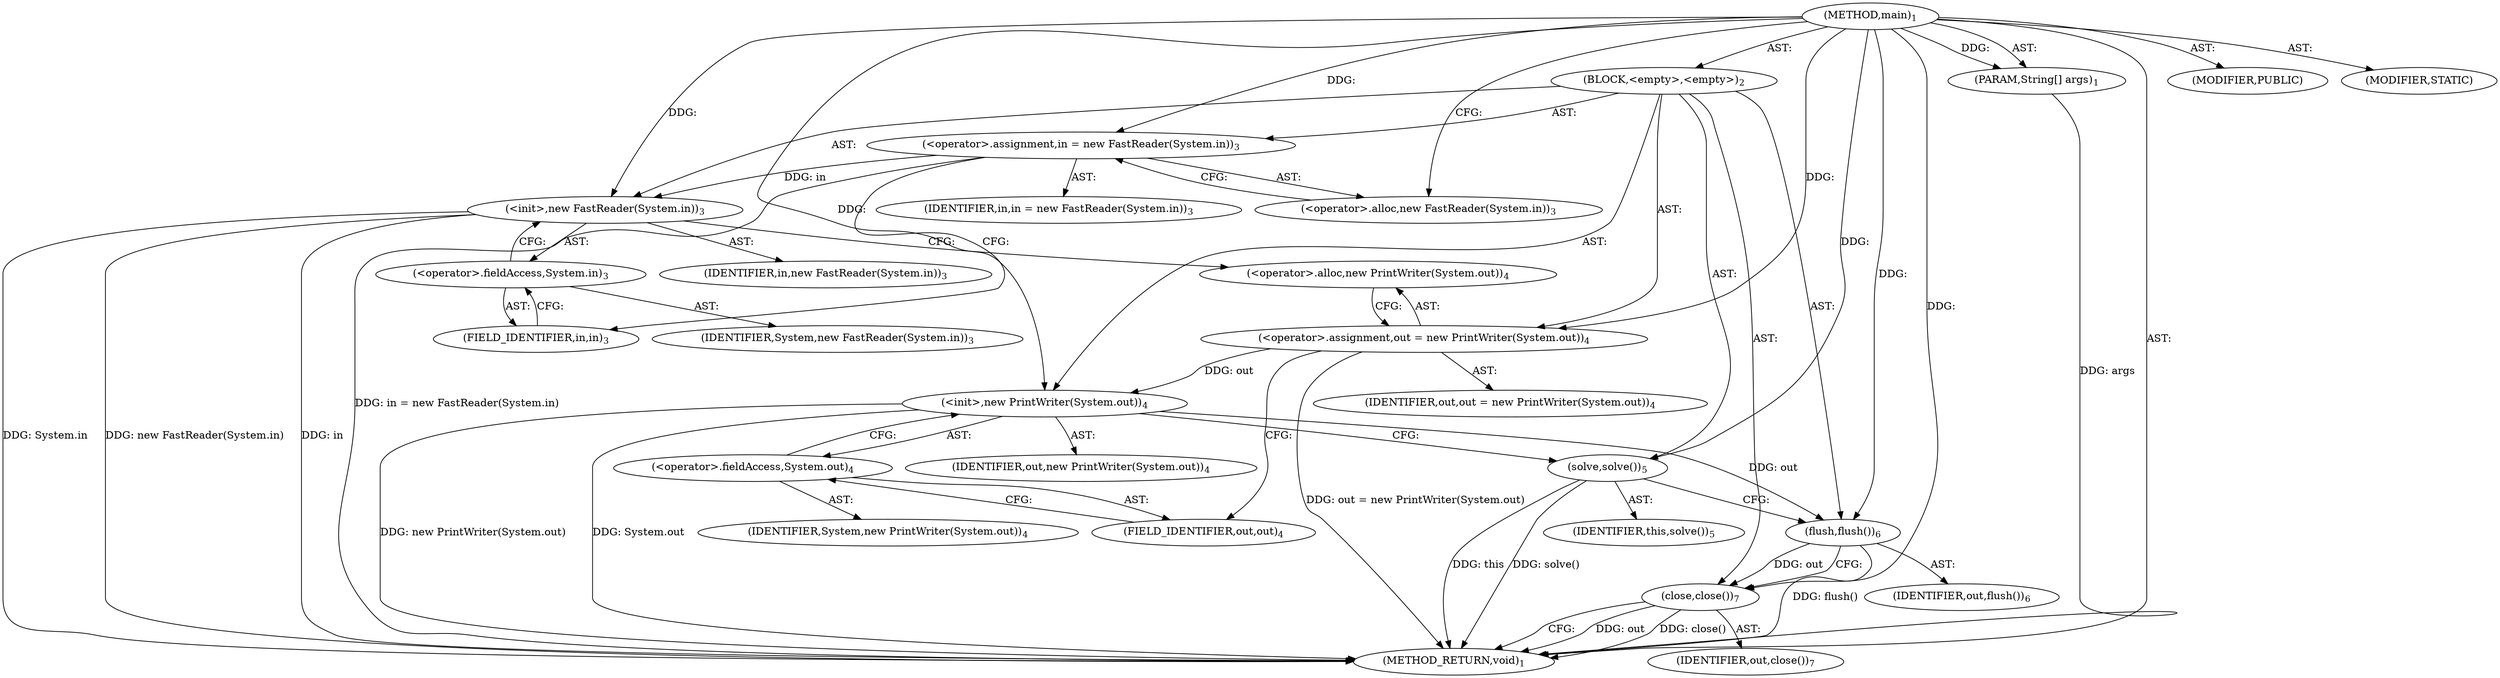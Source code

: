 digraph "main" {  
"17" [label = <(METHOD,main)<SUB>1</SUB>> ]
"18" [label = <(PARAM,String[] args)<SUB>1</SUB>> ]
"19" [label = <(BLOCK,&lt;empty&gt;,&lt;empty&gt;)<SUB>2</SUB>> ]
"20" [label = <(&lt;operator&gt;.assignment,in = new FastReader(System.in))<SUB>3</SUB>> ]
"21" [label = <(IDENTIFIER,in,in = new FastReader(System.in))<SUB>3</SUB>> ]
"22" [label = <(&lt;operator&gt;.alloc,new FastReader(System.in))<SUB>3</SUB>> ]
"23" [label = <(&lt;init&gt;,new FastReader(System.in))<SUB>3</SUB>> ]
"24" [label = <(IDENTIFIER,in,new FastReader(System.in))<SUB>3</SUB>> ]
"25" [label = <(&lt;operator&gt;.fieldAccess,System.in)<SUB>3</SUB>> ]
"26" [label = <(IDENTIFIER,System,new FastReader(System.in))<SUB>3</SUB>> ]
"27" [label = <(FIELD_IDENTIFIER,in,in)<SUB>3</SUB>> ]
"28" [label = <(&lt;operator&gt;.assignment,out = new PrintWriter(System.out))<SUB>4</SUB>> ]
"29" [label = <(IDENTIFIER,out,out = new PrintWriter(System.out))<SUB>4</SUB>> ]
"30" [label = <(&lt;operator&gt;.alloc,new PrintWriter(System.out))<SUB>4</SUB>> ]
"31" [label = <(&lt;init&gt;,new PrintWriter(System.out))<SUB>4</SUB>> ]
"32" [label = <(IDENTIFIER,out,new PrintWriter(System.out))<SUB>4</SUB>> ]
"33" [label = <(&lt;operator&gt;.fieldAccess,System.out)<SUB>4</SUB>> ]
"34" [label = <(IDENTIFIER,System,new PrintWriter(System.out))<SUB>4</SUB>> ]
"35" [label = <(FIELD_IDENTIFIER,out,out)<SUB>4</SUB>> ]
"36" [label = <(solve,solve())<SUB>5</SUB>> ]
"37" [label = <(IDENTIFIER,this,solve())<SUB>5</SUB>> ]
"38" [label = <(flush,flush())<SUB>6</SUB>> ]
"39" [label = <(IDENTIFIER,out,flush())<SUB>6</SUB>> ]
"40" [label = <(close,close())<SUB>7</SUB>> ]
"41" [label = <(IDENTIFIER,out,close())<SUB>7</SUB>> ]
"42" [label = <(MODIFIER,PUBLIC)> ]
"43" [label = <(MODIFIER,STATIC)> ]
"44" [label = <(METHOD_RETURN,void)<SUB>1</SUB>> ]
  "17" -> "18"  [ label = "AST: "] 
  "17" -> "19"  [ label = "AST: "] 
  "17" -> "42"  [ label = "AST: "] 
  "17" -> "43"  [ label = "AST: "] 
  "17" -> "44"  [ label = "AST: "] 
  "19" -> "20"  [ label = "AST: "] 
  "19" -> "23"  [ label = "AST: "] 
  "19" -> "28"  [ label = "AST: "] 
  "19" -> "31"  [ label = "AST: "] 
  "19" -> "36"  [ label = "AST: "] 
  "19" -> "38"  [ label = "AST: "] 
  "19" -> "40"  [ label = "AST: "] 
  "20" -> "21"  [ label = "AST: "] 
  "20" -> "22"  [ label = "AST: "] 
  "23" -> "24"  [ label = "AST: "] 
  "23" -> "25"  [ label = "AST: "] 
  "25" -> "26"  [ label = "AST: "] 
  "25" -> "27"  [ label = "AST: "] 
  "28" -> "29"  [ label = "AST: "] 
  "28" -> "30"  [ label = "AST: "] 
  "31" -> "32"  [ label = "AST: "] 
  "31" -> "33"  [ label = "AST: "] 
  "33" -> "34"  [ label = "AST: "] 
  "33" -> "35"  [ label = "AST: "] 
  "36" -> "37"  [ label = "AST: "] 
  "38" -> "39"  [ label = "AST: "] 
  "40" -> "41"  [ label = "AST: "] 
  "20" -> "27"  [ label = "CFG: "] 
  "23" -> "30"  [ label = "CFG: "] 
  "28" -> "35"  [ label = "CFG: "] 
  "31" -> "36"  [ label = "CFG: "] 
  "36" -> "38"  [ label = "CFG: "] 
  "38" -> "40"  [ label = "CFG: "] 
  "40" -> "44"  [ label = "CFG: "] 
  "22" -> "20"  [ label = "CFG: "] 
  "25" -> "23"  [ label = "CFG: "] 
  "30" -> "28"  [ label = "CFG: "] 
  "33" -> "31"  [ label = "CFG: "] 
  "27" -> "25"  [ label = "CFG: "] 
  "35" -> "33"  [ label = "CFG: "] 
  "17" -> "22"  [ label = "CFG: "] 
  "18" -> "44"  [ label = "DDG: args"] 
  "20" -> "44"  [ label = "DDG: in = new FastReader(System.in)"] 
  "23" -> "44"  [ label = "DDG: in"] 
  "23" -> "44"  [ label = "DDG: System.in"] 
  "23" -> "44"  [ label = "DDG: new FastReader(System.in)"] 
  "28" -> "44"  [ label = "DDG: out = new PrintWriter(System.out)"] 
  "31" -> "44"  [ label = "DDG: System.out"] 
  "31" -> "44"  [ label = "DDG: new PrintWriter(System.out)"] 
  "36" -> "44"  [ label = "DDG: solve()"] 
  "38" -> "44"  [ label = "DDG: flush()"] 
  "40" -> "44"  [ label = "DDG: out"] 
  "40" -> "44"  [ label = "DDG: close()"] 
  "36" -> "44"  [ label = "DDG: this"] 
  "17" -> "18"  [ label = "DDG: "] 
  "17" -> "20"  [ label = "DDG: "] 
  "17" -> "28"  [ label = "DDG: "] 
  "20" -> "23"  [ label = "DDG: in"] 
  "17" -> "23"  [ label = "DDG: "] 
  "28" -> "31"  [ label = "DDG: out"] 
  "17" -> "31"  [ label = "DDG: "] 
  "17" -> "36"  [ label = "DDG: "] 
  "31" -> "38"  [ label = "DDG: out"] 
  "17" -> "38"  [ label = "DDG: "] 
  "38" -> "40"  [ label = "DDG: out"] 
  "17" -> "40"  [ label = "DDG: "] 
}
